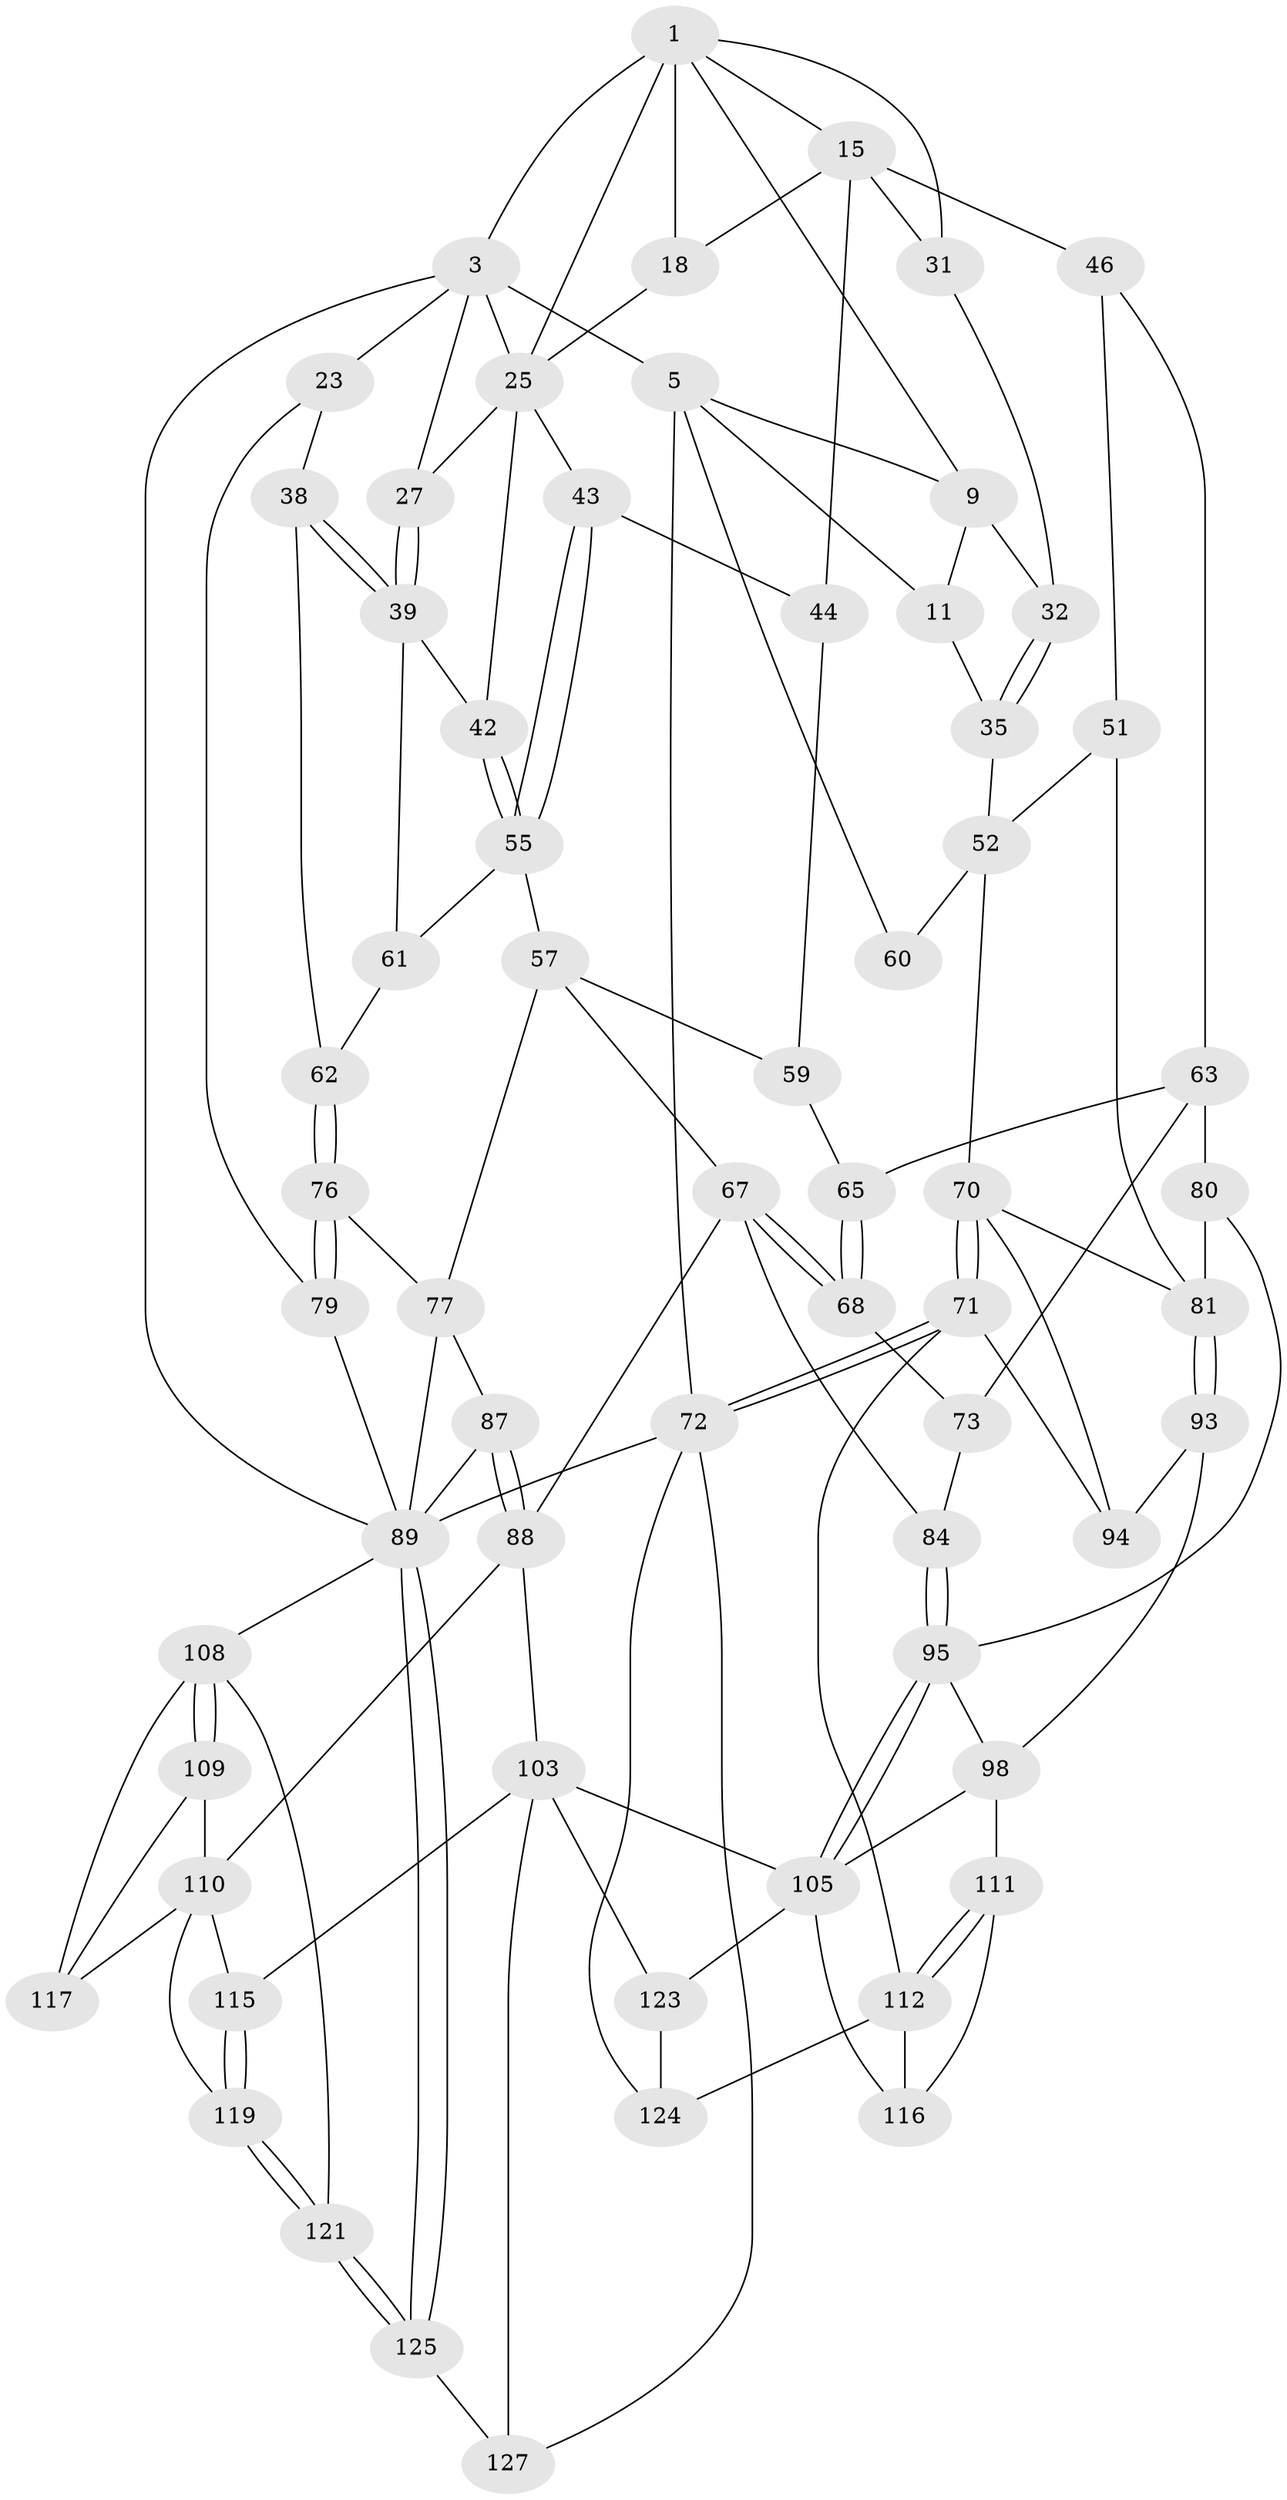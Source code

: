 // original degree distribution, {3: 0.015625, 5: 0.5625, 4: 0.21875, 6: 0.203125}
// Generated by graph-tools (version 1.1) at 2025/17/03/09/25 04:17:10]
// undirected, 64 vertices, 137 edges
graph export_dot {
graph [start="1"]
  node [color=gray90,style=filled];
  1 [pos="+0.2780360805667254+0",super="+2+7"];
  3 [pos="+0.8377284837633765+0",super="+4+20"];
  5 [pos="+0+0",super="+6+13"];
  9 [pos="+0.2522221454844033+0.08870952129999876",super="+10+30"];
  11 [pos="+0.15385447182131065+0.0808747451673905",super="+12"];
  15 [pos="+0.4051698303907207+0.10529863618454846",super="+36+16"];
  18 [pos="+0.5572897320101228+0.0046237800148785915"];
  23 [pos="+1+0",super="+37"];
  25 [pos="+0.7883780895526507+0.14769110915475683",super="+28+26"];
  27 [pos="+0.9012712819779499+0.10604100972487834"];
  31 [pos="+0.2874047495446055+0.19391115007960225"];
  32 [pos="+0.22868262092867936+0.16967930827509212"];
  35 [pos="+0.13186125237978755+0.21311943295443792"];
  38 [pos="+0.9832942395179699+0.2708736854287497"];
  39 [pos="+0.9107345485288219+0.2317566915876655",super="+41"];
  42 [pos="+0.8317390712445046+0.23194202083949586"];
  43 [pos="+0.6851744257549417+0.22506063123806222"];
  44 [pos="+0.6843820545645389+0.2254156009871083",super="+48"];
  46 [pos="+0.44678517088634545+0.20209607819381092",super="+54+47"];
  51 [pos="+0.22117205215955466+0.38604419320208816"];
  52 [pos="+0.1256206942609334+0.3119929246162248",super="+69+53"];
  55 [pos="+0.7678397336466948+0.3026501865407776",super="+56"];
  57 [pos="+0.7117314395769192+0.43512818637186645",super="+58"];
  59 [pos="+0.6027450883263596+0.31067290295116146"];
  60 [pos="+0+0"];
  61 [pos="+0.815372093659579+0.393951343971397"];
  62 [pos="+0.8468946524118589+0.4038489994237347"];
  63 [pos="+0.4277460618008495+0.36270792238246996",super="+66+64"];
  65 [pos="+0.5698250518888021+0.3289472371568862"];
  67 [pos="+0.5679684970645728+0.46798652369007143",super="+83"];
  68 [pos="+0.5448836983629042+0.46116723499801665"];
  70 [pos="+0+0.6147840360757122",super="+85"];
  71 [pos="+0+1",super="+113"];
  72 [pos="+0+1",super="+128"];
  73 [pos="+0.5172692020087576+0.4616009725126361",super="+74"];
  76 [pos="+0.937409629435656+0.4809709943492406"];
  77 [pos="+0.8869868392071081+0.5503168853683653",super="+78"];
  79 [pos="+1+0.44520114427425656"];
  80 [pos="+0.37584807448630864+0.5924713004069042"];
  81 [pos="+0.24054602436650913+0.5660117709158106",super="+82"];
  84 [pos="+0.5679129279367976+0.6430026945604411"];
  87 [pos="+0.6197826340436458+0.6544735902619091"];
  88 [pos="+0.6172430079476079+0.6558383075660761",super="+102"];
  89 [pos="+1+1",super="+90"];
  93 [pos="+0.2386940034294117+0.7321056896531557"];
  94 [pos="+0.08066861962881039+0.7070451397942568"];
  95 [pos="+0.463117581349523+0.7230736353433593",super="+96"];
  98 [pos="+0.30733299135444325+0.7482932377373229",super="+99"];
  103 [pos="+0.4900001973397275+0.8552062032705393",super="+104"];
  105 [pos="+0.4465145412997048+0.8550890489840468",super="+106"];
  108 [pos="+0.7284780828488958+0.8354216687232574",super="+120"];
  109 [pos="+0.6724611830471818+0.7863375444285106"];
  110 [pos="+0.6272017922613661+0.7309157835958535",super="+114"];
  111 [pos="+0.22151310898714927+0.8252482813848964"];
  112 [pos="+0.18911235085283046+0.8765908310076289",super="+122"];
  115 [pos="+0.505783044498405+0.861385595131592"];
  116 [pos="+0.30905524993261513+0.868370608058648"];
  117 [pos="+0.6191915321855419+0.8534305786891554"];
  119 [pos="+0.5860894105079584+0.9127532341226943"];
  121 [pos="+0.6634155796515396+0.9779121946204103"];
  123 [pos="+0.3273159203222164+0.915927065592547"];
  124 [pos="+0.24351839159115501+0.9810792398997082"];
  125 [pos="+0.6850405783574558+1"];
  127 [pos="+0.42903465585252804+1"];
  1 -- 18;
  1 -- 3 [weight=2];
  1 -- 15;
  1 -- 9;
  1 -- 31;
  1 -- 25;
  3 -- 89;
  3 -- 5;
  3 -- 23 [weight=2];
  3 -- 25;
  3 -- 27;
  5 -- 72;
  5 -- 9;
  5 -- 11;
  5 -- 60;
  9 -- 11 [weight=2];
  9 -- 32;
  11 -- 35;
  15 -- 31;
  15 -- 18;
  15 -- 44 [weight=2];
  15 -- 46 [weight=3];
  18 -- 25;
  23 -- 79;
  23 -- 38;
  25 -- 27;
  25 -- 42;
  25 -- 43;
  27 -- 39;
  27 -- 39;
  31 -- 32;
  32 -- 35;
  32 -- 35;
  35 -- 52;
  38 -- 39;
  38 -- 39;
  38 -- 62;
  39 -- 42;
  39 -- 61;
  42 -- 55;
  42 -- 55;
  43 -- 44;
  43 -- 55;
  43 -- 55;
  44 -- 59;
  46 -- 63 [weight=2];
  46 -- 51;
  51 -- 52;
  51 -- 81;
  52 -- 70;
  52 -- 60 [weight=2];
  55 -- 57;
  55 -- 61;
  57 -- 77;
  57 -- 67;
  57 -- 59;
  59 -- 65;
  61 -- 62;
  62 -- 76;
  62 -- 76;
  63 -- 73 [weight=2];
  63 -- 65;
  63 -- 80;
  65 -- 68;
  65 -- 68;
  67 -- 68;
  67 -- 68;
  67 -- 88;
  67 -- 84;
  68 -- 73;
  70 -- 71;
  70 -- 71;
  70 -- 81;
  70 -- 94;
  71 -- 72;
  71 -- 72;
  71 -- 112;
  71 -- 94;
  72 -- 89;
  72 -- 124;
  72 -- 127;
  73 -- 84;
  76 -- 77;
  76 -- 79;
  76 -- 79;
  77 -- 87;
  77 -- 89 [weight=2];
  79 -- 89;
  80 -- 81;
  80 -- 95;
  81 -- 93;
  81 -- 93;
  84 -- 95;
  84 -- 95;
  87 -- 88;
  87 -- 88;
  87 -- 89;
  88 -- 110;
  88 -- 103;
  89 -- 125;
  89 -- 125;
  89 -- 108;
  93 -- 94;
  93 -- 98;
  95 -- 105;
  95 -- 105;
  95 -- 98;
  98 -- 105;
  98 -- 111;
  103 -- 115;
  103 -- 105;
  103 -- 123;
  103 -- 127;
  105 -- 123;
  105 -- 116;
  108 -- 109;
  108 -- 109;
  108 -- 121;
  108 -- 117;
  109 -- 110;
  109 -- 117;
  110 -- 115;
  110 -- 117;
  110 -- 119;
  111 -- 112;
  111 -- 112;
  111 -- 116;
  112 -- 124;
  112 -- 116;
  115 -- 119;
  115 -- 119;
  119 -- 121;
  119 -- 121;
  121 -- 125;
  121 -- 125;
  123 -- 124;
  125 -- 127;
}
